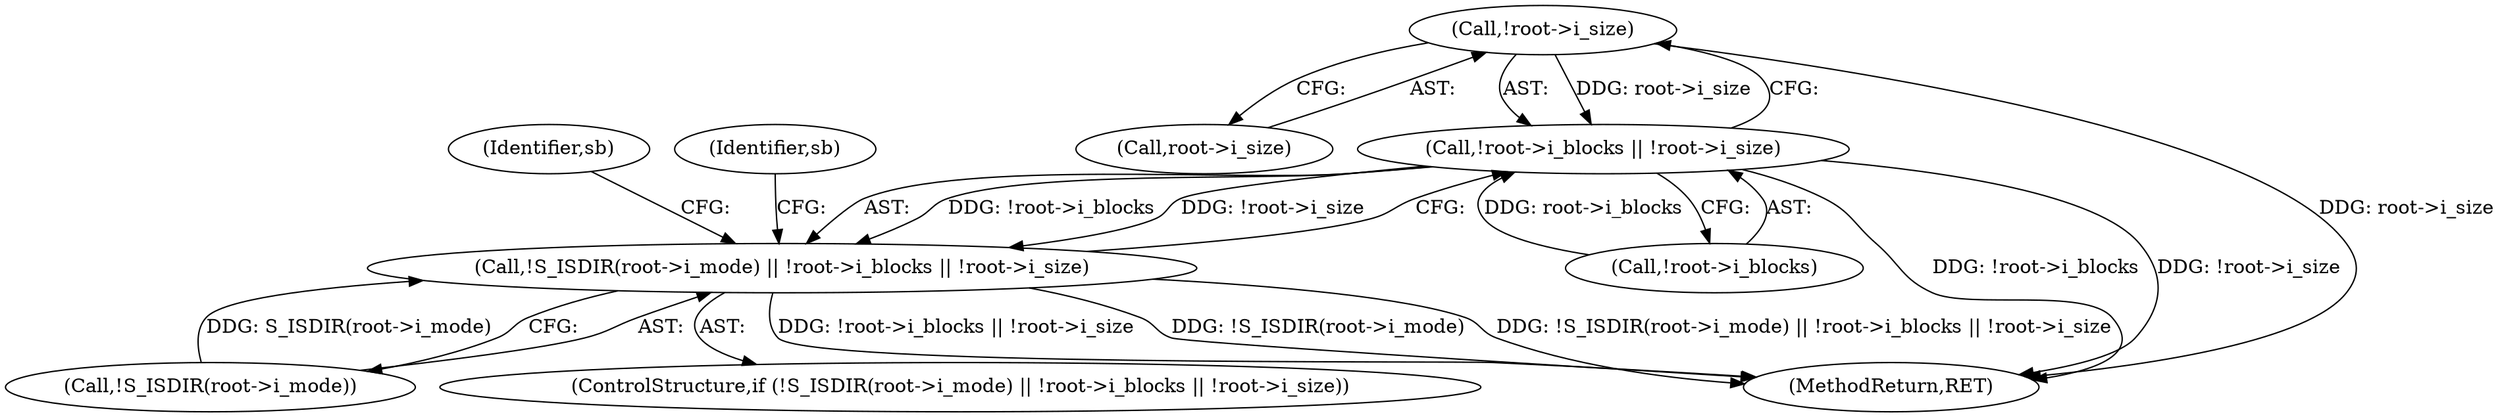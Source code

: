digraph "0_linux_0449641130f5652b344ef6fa39fa019d7e94660a@pointer" {
"1001738" [label="(Call,!root->i_size)"];
"1001733" [label="(Call,!root->i_blocks || !root->i_size)"];
"1001727" [label="(Call,!S_ISDIR(root->i_mode) || !root->i_blocks || !root->i_size)"];
"1001734" [label="(Call,!root->i_blocks)"];
"1001738" [label="(Call,!root->i_size)"];
"1002227" [label="(MethodReturn,RET)"];
"1001728" [label="(Call,!S_ISDIR(root->i_mode))"];
"1001726" [label="(ControlStructure,if (!S_ISDIR(root->i_mode) || !root->i_blocks || !root->i_size))"];
"1001750" [label="(Identifier,sb)"];
"1001727" [label="(Call,!S_ISDIR(root->i_mode) || !root->i_blocks || !root->i_size)"];
"1001744" [label="(Identifier,sb)"];
"1001733" [label="(Call,!root->i_blocks || !root->i_size)"];
"1001739" [label="(Call,root->i_size)"];
"1001738" -> "1001733"  [label="AST: "];
"1001738" -> "1001739"  [label="CFG: "];
"1001739" -> "1001738"  [label="AST: "];
"1001733" -> "1001738"  [label="CFG: "];
"1001738" -> "1002227"  [label="DDG: root->i_size"];
"1001738" -> "1001733"  [label="DDG: root->i_size"];
"1001733" -> "1001727"  [label="AST: "];
"1001733" -> "1001734"  [label="CFG: "];
"1001734" -> "1001733"  [label="AST: "];
"1001727" -> "1001733"  [label="CFG: "];
"1001733" -> "1002227"  [label="DDG: !root->i_blocks"];
"1001733" -> "1002227"  [label="DDG: !root->i_size"];
"1001733" -> "1001727"  [label="DDG: !root->i_blocks"];
"1001733" -> "1001727"  [label="DDG: !root->i_size"];
"1001734" -> "1001733"  [label="DDG: root->i_blocks"];
"1001727" -> "1001726"  [label="AST: "];
"1001727" -> "1001728"  [label="CFG: "];
"1001728" -> "1001727"  [label="AST: "];
"1001744" -> "1001727"  [label="CFG: "];
"1001750" -> "1001727"  [label="CFG: "];
"1001727" -> "1002227"  [label="DDG: !S_ISDIR(root->i_mode)"];
"1001727" -> "1002227"  [label="DDG: !S_ISDIR(root->i_mode) || !root->i_blocks || !root->i_size"];
"1001727" -> "1002227"  [label="DDG: !root->i_blocks || !root->i_size"];
"1001728" -> "1001727"  [label="DDG: S_ISDIR(root->i_mode)"];
}
